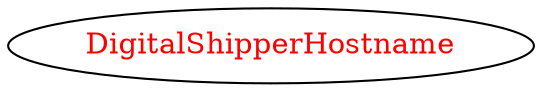 digraph dependencyGraph {
 concentrate=true;
 ranksep="2.0";
 rankdir="LR"; 
 splines="ortho";
"DigitalShipperHostname" [fontcolor="red"];
}